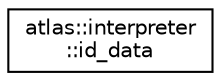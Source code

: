 digraph "Graphical Class Hierarchy"
{
  edge [fontname="Helvetica",fontsize="10",labelfontname="Helvetica",labelfontsize="10"];
  node [fontname="Helvetica",fontsize="10",shape=record];
  rankdir="LR";
  Node1 [label="atlas::interpreter\l::id_data",height=0.2,width=0.4,color="black", fillcolor="white", style="filled",URL="$classatlas_1_1interpreter_1_1id__data.html"];
}
